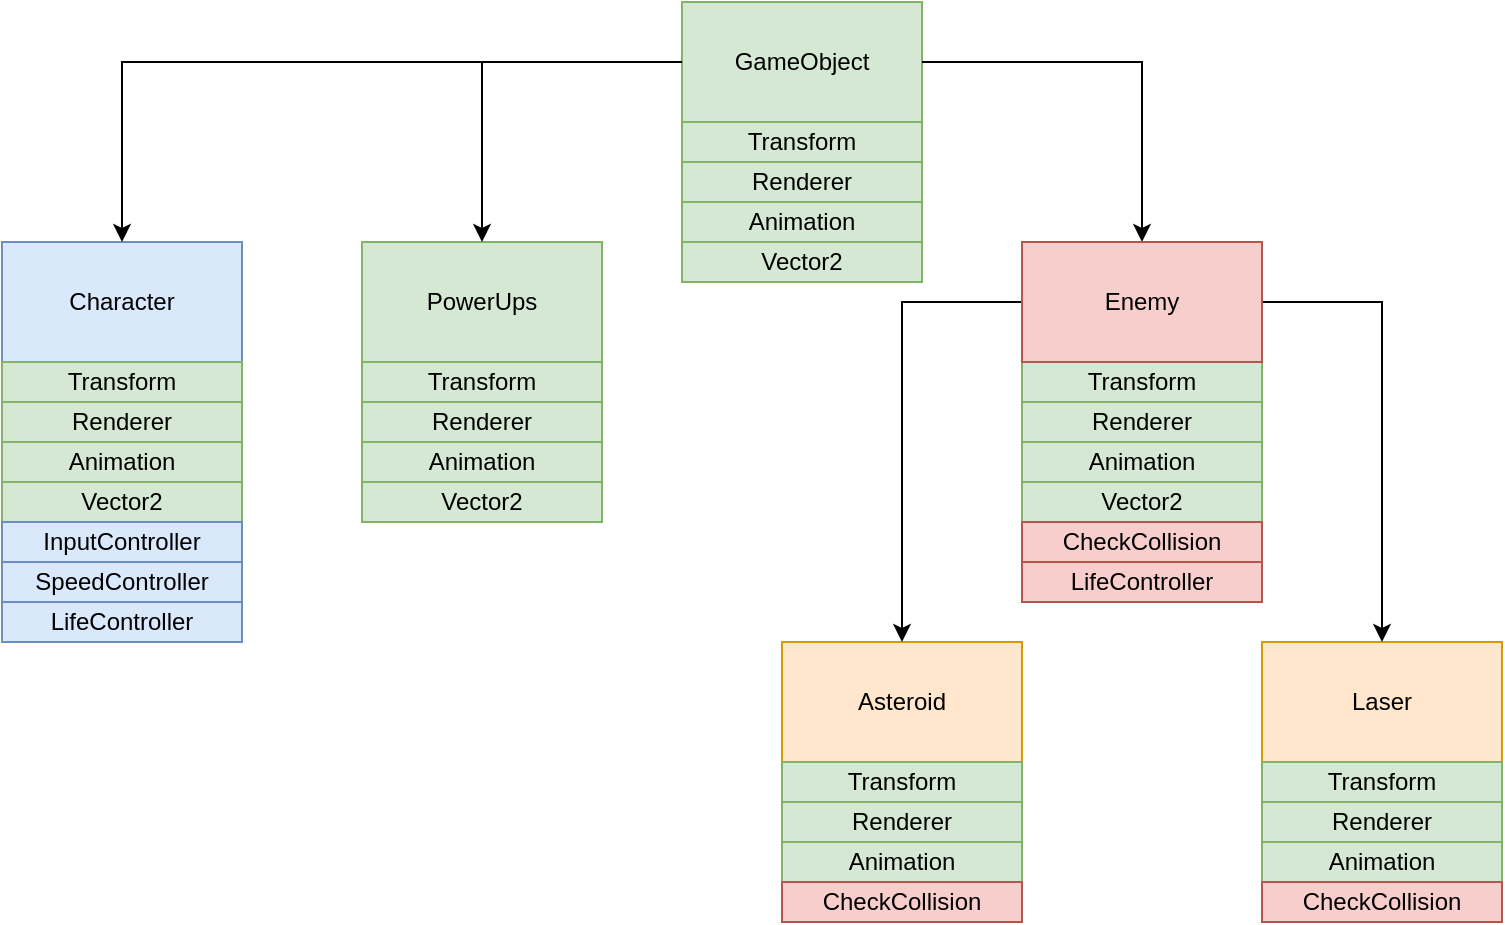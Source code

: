 <mxfile version="21.3.2" type="github">
  <diagram name="Página-1" id="EOXhx9xDTENg4TOofwUn">
    <mxGraphModel dx="1045" dy="786" grid="1" gridSize="10" guides="1" tooltips="1" connect="1" arrows="1" fold="1" page="1" pageScale="1" pageWidth="827" pageHeight="1169" math="0" shadow="0">
      <root>
        <mxCell id="0" />
        <mxCell id="1" parent="0" />
        <mxCell id="ig2rQD6jNwiwpMdz-1U8-1" value="GameObject" style="rounded=0;whiteSpace=wrap;html=1;fillColor=#d5e8d4;strokeColor=#82b366;" vertex="1" parent="1">
          <mxGeometry x="360" y="40" width="120" height="60" as="geometry" />
        </mxCell>
        <mxCell id="ig2rQD6jNwiwpMdz-1U8-2" value="Character" style="rounded=0;whiteSpace=wrap;html=1;fillColor=#dae8fc;strokeColor=#6c8ebf;" vertex="1" parent="1">
          <mxGeometry x="20" y="160" width="120" height="60" as="geometry" />
        </mxCell>
        <mxCell id="ig2rQD6jNwiwpMdz-1U8-3" value="" style="endArrow=classic;html=1;rounded=0;exitX=0;exitY=0.5;exitDx=0;exitDy=0;entryX=0.5;entryY=0;entryDx=0;entryDy=0;" edge="1" parent="1" source="ig2rQD6jNwiwpMdz-1U8-1" target="ig2rQD6jNwiwpMdz-1U8-2">
          <mxGeometry width="50" height="50" relative="1" as="geometry">
            <mxPoint x="280" y="100" as="sourcePoint" />
            <mxPoint x="330" y="50" as="targetPoint" />
            <Array as="points">
              <mxPoint x="80" y="70" />
            </Array>
          </mxGeometry>
        </mxCell>
        <mxCell id="ig2rQD6jNwiwpMdz-1U8-4" value="Enemy" style="rounded=0;whiteSpace=wrap;html=1;fillColor=#d5e8d4;strokeColor=#82b366;" vertex="1" parent="1">
          <mxGeometry x="530" y="160" width="120" height="60" as="geometry" />
        </mxCell>
        <mxCell id="ig2rQD6jNwiwpMdz-1U8-5" value="" style="endArrow=classic;html=1;rounded=0;entryX=0.5;entryY=0;entryDx=0;entryDy=0;" edge="1" parent="1" target="ig2rQD6jNwiwpMdz-1U8-4">
          <mxGeometry width="50" height="50" relative="1" as="geometry">
            <mxPoint x="480" y="70" as="sourcePoint" />
            <mxPoint x="530" y="20" as="targetPoint" />
            <Array as="points">
              <mxPoint x="590" y="70" />
            </Array>
          </mxGeometry>
        </mxCell>
        <mxCell id="ig2rQD6jNwiwpMdz-1U8-6" value="Laser" style="rounded=0;whiteSpace=wrap;html=1;fillColor=#ffe6cc;strokeColor=#d79b00;" vertex="1" parent="1">
          <mxGeometry x="650" y="360" width="120" height="60" as="geometry" />
        </mxCell>
        <mxCell id="ig2rQD6jNwiwpMdz-1U8-8" value="Transform" style="rounded=0;whiteSpace=wrap;html=1;fillColor=#d5e8d4;strokeColor=#82b366;" vertex="1" parent="1">
          <mxGeometry x="360" y="100" width="120" height="20" as="geometry" />
        </mxCell>
        <mxCell id="ig2rQD6jNwiwpMdz-1U8-9" value="Transform" style="rounded=0;whiteSpace=wrap;html=1;fillColor=#d5e8d4;strokeColor=#82b366;" vertex="1" parent="1">
          <mxGeometry x="20" y="220" width="120" height="20" as="geometry" />
        </mxCell>
        <mxCell id="ig2rQD6jNwiwpMdz-1U8-10" value="Transform" style="rounded=0;whiteSpace=wrap;html=1;fillColor=#d5e8d4;strokeColor=#82b366;" vertex="1" parent="1">
          <mxGeometry x="530" y="220" width="120" height="20" as="geometry" />
        </mxCell>
        <mxCell id="ig2rQD6jNwiwpMdz-1U8-11" value="Transform" style="rounded=0;whiteSpace=wrap;html=1;fillColor=#d5e8d4;strokeColor=#82b366;" vertex="1" parent="1">
          <mxGeometry x="650" y="420" width="120" height="20" as="geometry" />
        </mxCell>
        <mxCell id="ig2rQD6jNwiwpMdz-1U8-12" value="Renderer" style="rounded=0;whiteSpace=wrap;html=1;fillColor=#d5e8d4;strokeColor=#82b366;" vertex="1" parent="1">
          <mxGeometry x="360" y="120" width="120" height="20" as="geometry" />
        </mxCell>
        <mxCell id="ig2rQD6jNwiwpMdz-1U8-13" value="Renderer" style="rounded=0;whiteSpace=wrap;html=1;fillColor=#d5e8d4;strokeColor=#82b366;" vertex="1" parent="1">
          <mxGeometry x="20" y="240" width="120" height="20" as="geometry" />
        </mxCell>
        <mxCell id="ig2rQD6jNwiwpMdz-1U8-14" value="Renderer" style="rounded=0;whiteSpace=wrap;html=1;fillColor=#d5e8d4;strokeColor=#82b366;" vertex="1" parent="1">
          <mxGeometry x="530" y="240" width="120" height="20" as="geometry" />
        </mxCell>
        <mxCell id="ig2rQD6jNwiwpMdz-1U8-15" value="Renderer" style="rounded=0;whiteSpace=wrap;html=1;fillColor=#d5e8d4;strokeColor=#82b366;" vertex="1" parent="1">
          <mxGeometry x="650" y="440" width="120" height="20" as="geometry" />
        </mxCell>
        <mxCell id="ig2rQD6jNwiwpMdz-1U8-16" value="Animation" style="rounded=0;whiteSpace=wrap;html=1;fillColor=#d5e8d4;strokeColor=#82b366;" vertex="1" parent="1">
          <mxGeometry x="20" y="260" width="120" height="20" as="geometry" />
        </mxCell>
        <mxCell id="ig2rQD6jNwiwpMdz-1U8-17" value="Animation" style="rounded=0;whiteSpace=wrap;html=1;fillColor=#d5e8d4;strokeColor=#82b366;" vertex="1" parent="1">
          <mxGeometry x="530" y="260" width="120" height="20" as="geometry" />
        </mxCell>
        <mxCell id="ig2rQD6jNwiwpMdz-1U8-18" value="Animation" style="rounded=0;whiteSpace=wrap;html=1;fillColor=#d5e8d4;strokeColor=#82b366;" vertex="1" parent="1">
          <mxGeometry x="650" y="460" width="120" height="20" as="geometry" />
        </mxCell>
        <mxCell id="ig2rQD6jNwiwpMdz-1U8-19" value="Animation" style="rounded=0;whiteSpace=wrap;html=1;fillColor=#d5e8d4;strokeColor=#82b366;" vertex="1" parent="1">
          <mxGeometry x="360" y="140" width="120" height="20" as="geometry" />
        </mxCell>
        <mxCell id="ig2rQD6jNwiwpMdz-1U8-20" value="Vector2" style="rounded=0;whiteSpace=wrap;html=1;fillColor=#d5e8d4;strokeColor=#82b366;" vertex="1" parent="1">
          <mxGeometry x="20" y="280" width="120" height="20" as="geometry" />
        </mxCell>
        <mxCell id="ig2rQD6jNwiwpMdz-1U8-21" value="Vector2" style="rounded=0;whiteSpace=wrap;html=1;fillColor=#d5e8d4;strokeColor=#82b366;" vertex="1" parent="1">
          <mxGeometry x="530" y="280" width="120" height="20" as="geometry" />
        </mxCell>
        <mxCell id="ig2rQD6jNwiwpMdz-1U8-22" value="LifeController" style="rounded=0;whiteSpace=wrap;html=1;fillColor=#dae8fc;strokeColor=#6c8ebf;" vertex="1" parent="1">
          <mxGeometry x="20" y="340" width="120" height="20" as="geometry" />
        </mxCell>
        <mxCell id="ig2rQD6jNwiwpMdz-1U8-23" value="SpeedController" style="rounded=0;whiteSpace=wrap;html=1;fillColor=#dae8fc;strokeColor=#6c8ebf;" vertex="1" parent="1">
          <mxGeometry x="20" y="320" width="120" height="20" as="geometry" />
        </mxCell>
        <mxCell id="ig2rQD6jNwiwpMdz-1U8-24" value="InputController" style="rounded=0;whiteSpace=wrap;html=1;fillColor=#dae8fc;strokeColor=#6c8ebf;" vertex="1" parent="1">
          <mxGeometry x="20" y="300" width="120" height="20" as="geometry" />
        </mxCell>
        <mxCell id="ig2rQD6jNwiwpMdz-1U8-25" value="CheckCollision" style="rounded=0;whiteSpace=wrap;html=1;" vertex="1" parent="1">
          <mxGeometry x="530" y="300" width="120" height="20" as="geometry" />
        </mxCell>
        <mxCell id="ig2rQD6jNwiwpMdz-1U8-26" value="CheckCollision" style="rounded=0;whiteSpace=wrap;html=1;fillColor=#f8cecc;strokeColor=#b85450;" vertex="1" parent="1">
          <mxGeometry x="650" y="480" width="120" height="20" as="geometry" />
        </mxCell>
        <mxCell id="ig2rQD6jNwiwpMdz-1U8-27" value="LifeController" style="rounded=0;whiteSpace=wrap;html=1;fillColor=#f8cecc;strokeColor=#b85450;" vertex="1" parent="1">
          <mxGeometry x="530" y="320" width="120" height="20" as="geometry" />
        </mxCell>
        <mxCell id="ig2rQD6jNwiwpMdz-1U8-28" value="Asteroid" style="rounded=0;whiteSpace=wrap;html=1;fillColor=#ffe6cc;strokeColor=#d79b00;" vertex="1" parent="1">
          <mxGeometry x="410" y="360" width="120" height="60" as="geometry" />
        </mxCell>
        <mxCell id="ig2rQD6jNwiwpMdz-1U8-29" value="Transform" style="rounded=0;whiteSpace=wrap;html=1;fillColor=#d5e8d4;strokeColor=#82b366;" vertex="1" parent="1">
          <mxGeometry x="410" y="420" width="120" height="20" as="geometry" />
        </mxCell>
        <mxCell id="ig2rQD6jNwiwpMdz-1U8-30" value="Renderer" style="rounded=0;whiteSpace=wrap;html=1;fillColor=#d5e8d4;strokeColor=#82b366;" vertex="1" parent="1">
          <mxGeometry x="410" y="440" width="120" height="20" as="geometry" />
        </mxCell>
        <mxCell id="ig2rQD6jNwiwpMdz-1U8-31" value="Animation" style="rounded=0;whiteSpace=wrap;html=1;fillColor=#d5e8d4;strokeColor=#82b366;" vertex="1" parent="1">
          <mxGeometry x="410" y="460" width="120" height="20" as="geometry" />
        </mxCell>
        <mxCell id="ig2rQD6jNwiwpMdz-1U8-32" value="CheckCollision" style="rounded=0;whiteSpace=wrap;html=1;fillColor=#f8cecc;strokeColor=#b85450;" vertex="1" parent="1">
          <mxGeometry x="410" y="480" width="120" height="20" as="geometry" />
        </mxCell>
        <mxCell id="ig2rQD6jNwiwpMdz-1U8-33" value="" style="endArrow=classic;html=1;rounded=0;entryX=0.5;entryY=0;entryDx=0;entryDy=0;" edge="1" parent="1" target="ig2rQD6jNwiwpMdz-1U8-6">
          <mxGeometry width="50" height="50" relative="1" as="geometry">
            <mxPoint x="650" y="190" as="sourcePoint" />
            <mxPoint x="700" y="140" as="targetPoint" />
            <Array as="points">
              <mxPoint x="710" y="190" />
            </Array>
          </mxGeometry>
        </mxCell>
        <mxCell id="ig2rQD6jNwiwpMdz-1U8-34" value="" style="endArrow=classic;html=1;rounded=0;entryX=0.5;entryY=0;entryDx=0;entryDy=0;" edge="1" parent="1" target="ig2rQD6jNwiwpMdz-1U8-28">
          <mxGeometry width="50" height="50" relative="1" as="geometry">
            <mxPoint x="530" y="190" as="sourcePoint" />
            <mxPoint x="580" y="140" as="targetPoint" />
            <Array as="points">
              <mxPoint x="470" y="190" />
            </Array>
          </mxGeometry>
        </mxCell>
        <mxCell id="ig2rQD6jNwiwpMdz-1U8-35" value="PowerUps" style="rounded=0;whiteSpace=wrap;html=1;fillColor=#d5e8d4;strokeColor=#82b366;" vertex="1" parent="1">
          <mxGeometry x="200" y="160" width="120" height="60" as="geometry" />
        </mxCell>
        <mxCell id="ig2rQD6jNwiwpMdz-1U8-36" value="" style="endArrow=classic;html=1;rounded=0;exitX=0;exitY=0.5;exitDx=0;exitDy=0;entryX=0.5;entryY=0;entryDx=0;entryDy=0;" edge="1" parent="1" source="ig2rQD6jNwiwpMdz-1U8-1" target="ig2rQD6jNwiwpMdz-1U8-35">
          <mxGeometry width="50" height="50" relative="1" as="geometry">
            <mxPoint x="450" y="340" as="sourcePoint" />
            <mxPoint x="500" y="290" as="targetPoint" />
            <Array as="points">
              <mxPoint x="260" y="70" />
            </Array>
          </mxGeometry>
        </mxCell>
        <mxCell id="ig2rQD6jNwiwpMdz-1U8-37" value="Transform" style="rounded=0;whiteSpace=wrap;html=1;fillColor=#d5e8d4;strokeColor=#82b366;" vertex="1" parent="1">
          <mxGeometry x="200" y="220" width="120" height="20" as="geometry" />
        </mxCell>
        <mxCell id="ig2rQD6jNwiwpMdz-1U8-38" value="Renderer" style="rounded=0;whiteSpace=wrap;html=1;fillColor=#d5e8d4;strokeColor=#82b366;" vertex="1" parent="1">
          <mxGeometry x="200" y="240" width="120" height="20" as="geometry" />
        </mxCell>
        <mxCell id="ig2rQD6jNwiwpMdz-1U8-39" value="Animation" style="rounded=0;whiteSpace=wrap;html=1;fillColor=#d5e8d4;strokeColor=#82b366;" vertex="1" parent="1">
          <mxGeometry x="200" y="260" width="120" height="20" as="geometry" />
        </mxCell>
        <mxCell id="ig2rQD6jNwiwpMdz-1U8-40" value="Vector2" style="rounded=0;whiteSpace=wrap;html=1;fillColor=#d5e8d4;strokeColor=#82b366;" vertex="1" parent="1">
          <mxGeometry x="200" y="280" width="120" height="20" as="geometry" />
        </mxCell>
        <mxCell id="ig2rQD6jNwiwpMdz-1U8-41" value="Vector2" style="rounded=0;whiteSpace=wrap;html=1;fillColor=#d5e8d4;strokeColor=#82b366;" vertex="1" parent="1">
          <mxGeometry x="360" y="160" width="120" height="20" as="geometry" />
        </mxCell>
        <mxCell id="ig2rQD6jNwiwpMdz-1U8-42" value="Enemy" style="rounded=0;whiteSpace=wrap;html=1;fillColor=#f8cecc;strokeColor=#b85450;" vertex="1" parent="1">
          <mxGeometry x="530" y="160" width="120" height="60" as="geometry" />
        </mxCell>
        <mxCell id="ig2rQD6jNwiwpMdz-1U8-43" value="CheckCollision" style="rounded=0;whiteSpace=wrap;html=1;fillColor=#f8cecc;strokeColor=#b85450;" vertex="1" parent="1">
          <mxGeometry x="530" y="300" width="120" height="20" as="geometry" />
        </mxCell>
      </root>
    </mxGraphModel>
  </diagram>
</mxfile>
